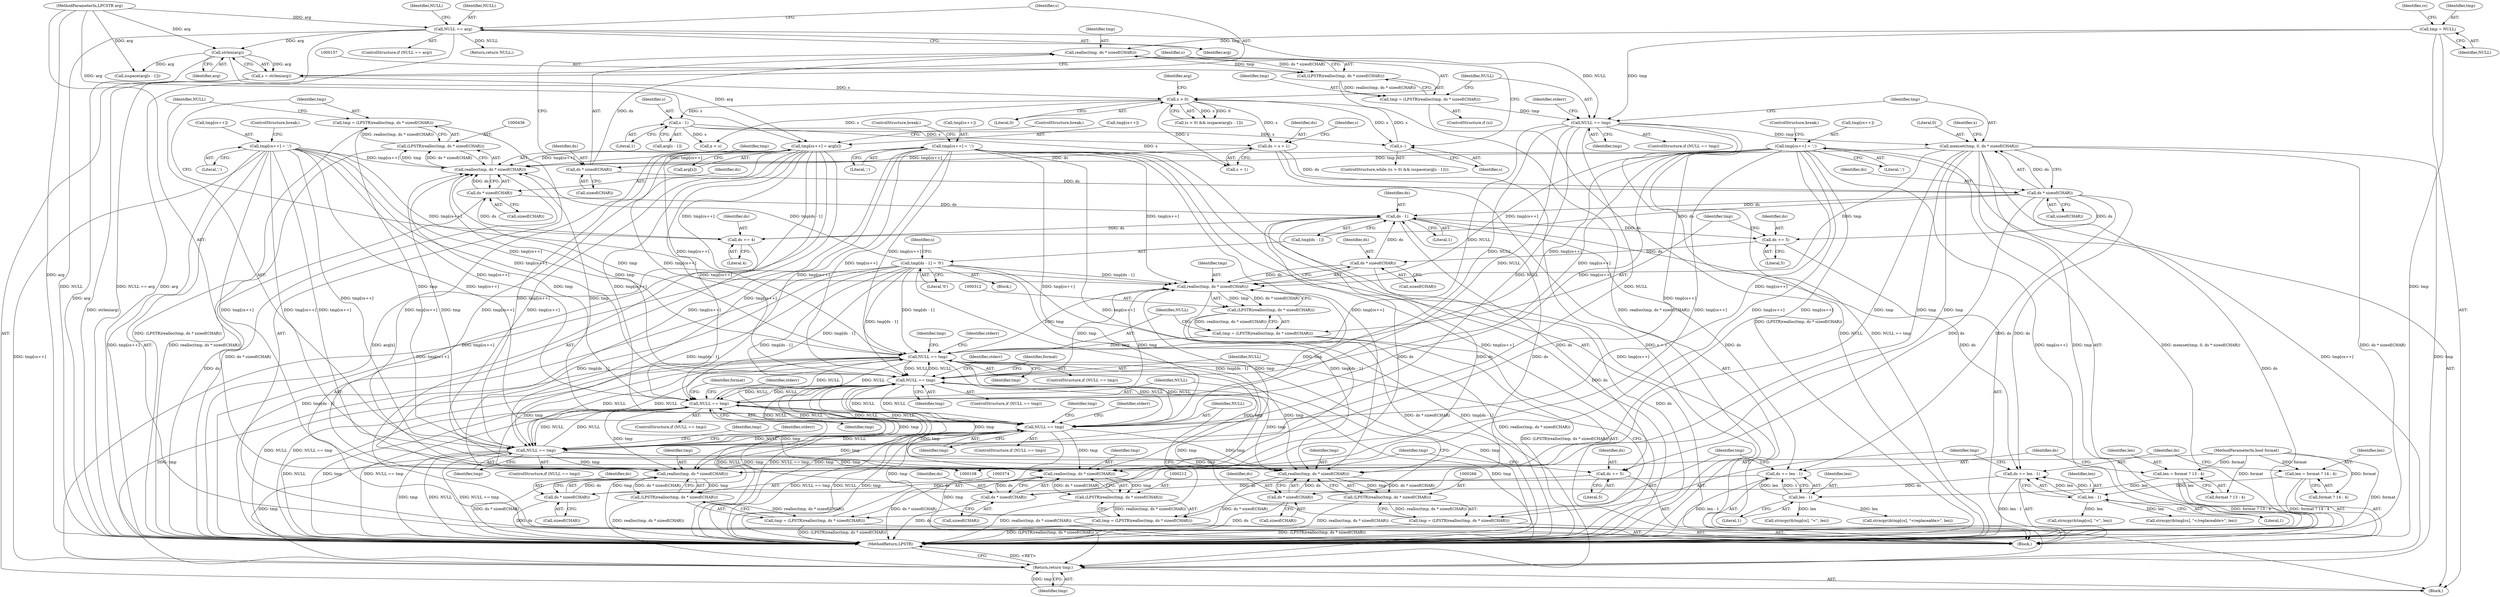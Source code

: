 digraph "1_FreeRDP_fc80ab45621bd966f70594c0b7393ec005a94007@integer" {
"1000433" [label="(Call,tmp = (LPSTR)realloc(tmp, ds * sizeof(CHAR)))"];
"1000435" [label="(Call,(LPSTR)realloc(tmp, ds * sizeof(CHAR)))"];
"1000437" [label="(Call,realloc(tmp, ds * sizeof(CHAR)))"];
"1000360" [label="(Call,tmp[cs++] = ';')"];
"1000422" [label="(Call,tmp[cs++] = ';')"];
"1000274" [label="(Call,NULL == tmp)"];
"1000220" [label="(Call,NULL == tmp)"];
"1000382" [label="(Call,NULL == tmp)"];
"1000165" [label="(Call,NULL == tmp)"];
"1000125" [label="(Call,NULL == arg)"];
"1000109" [label="(MethodParameterIn,LPCSTR arg)"];
"1000113" [label="(Call,tmp = NULL)"];
"1000154" [label="(Call,tmp = (LPSTR)realloc(tmp, ds * sizeof(CHAR)))"];
"1000156" [label="(Call,(LPSTR)realloc(tmp, ds * sizeof(CHAR)))"];
"1000158" [label="(Call,realloc(tmp, ds * sizeof(CHAR)))"];
"1000160" [label="(Call,ds * sizeof(CHAR))"];
"1000147" [label="(Call,ds = s + 1)"];
"1000142" [label="(Call,s - 1)"];
"1000136" [label="(Call,s > 0)"];
"1000145" [label="(Call,s--)"];
"1000130" [label="(Call,s = strlen(arg))"];
"1000132" [label="(Call,strlen(arg))"];
"1000444" [label="(Call,NULL == tmp)"];
"1000320" [label="(Call,NULL == tmp)"];
"1000309" [label="(Call,tmp = (LPSTR)realloc(tmp, ds * sizeof(CHAR)))"];
"1000311" [label="(Call,(LPSTR)realloc(tmp, ds * sizeof(CHAR)))"];
"1000313" [label="(Call,realloc(tmp, ds * sizeof(CHAR)))"];
"1000486" [label="(Call,tmp[cs++] = arg[x])"];
"1000495" [label="(Call,tmp[ds - 1] = '\0')"];
"1000478" [label="(Call,tmp[cs++] = ';')"];
"1000175" [label="(Call,memset(tmp, 0, ds * sizeof(CHAR)))"];
"1000178" [label="(Call,ds * sizeof(CHAR))"];
"1000315" [label="(Call,ds * sizeof(CHAR))"];
"1000306" [label="(Call,ds += 5)"];
"1000498" [label="(Call,ds - 1)"];
"1000215" [label="(Call,ds * sizeof(CHAR))"];
"1000204" [label="(Call,ds += len - 1)"];
"1000206" [label="(Call,len - 1)"];
"1000198" [label="(Call,len = format ? 13 : 4)"];
"1000110" [label="(MethodParameterIn,bool format)"];
"1000377" [label="(Call,ds * sizeof(CHAR))"];
"1000368" [label="(Call,ds += 5)"];
"1000269" [label="(Call,ds * sizeof(CHAR))"];
"1000258" [label="(Call,ds += len - 1)"];
"1000260" [label="(Call,len - 1)"];
"1000252" [label="(Call,len = format ? 14 : 4)"];
"1000439" [label="(Call,ds * sizeof(CHAR))"];
"1000430" [label="(Call,ds += 4)"];
"1000433" [label="(Call,tmp = (LPSTR)realloc(tmp, ds * sizeof(CHAR)))"];
"1000371" [label="(Call,tmp = (LPSTR)realloc(tmp, ds * sizeof(CHAR)))"];
"1000373" [label="(Call,(LPSTR)realloc(tmp, ds * sizeof(CHAR)))"];
"1000375" [label="(Call,realloc(tmp, ds * sizeof(CHAR)))"];
"1000209" [label="(Call,tmp = (LPSTR)realloc(tmp, ds * sizeof(CHAR)))"];
"1000211" [label="(Call,(LPSTR)realloc(tmp, ds * sizeof(CHAR)))"];
"1000213" [label="(Call,realloc(tmp, ds * sizeof(CHAR)))"];
"1000263" [label="(Call,tmp = (LPSTR)realloc(tmp, ds * sizeof(CHAR)))"];
"1000265" [label="(Call,(LPSTR)realloc(tmp, ds * sizeof(CHAR)))"];
"1000267" [label="(Call,realloc(tmp, ds * sizeof(CHAR)))"];
"1000502" [label="(Return,return tmp;)"];
"1000166" [label="(Identifier,NULL)"];
"1000219" [label="(ControlStructure,if (NULL == tmp))"];
"1000321" [label="(Identifier,NULL)"];
"1000484" [label="(ControlStructure,break;)"];
"1000221" [label="(Identifier,NULL)"];
"1000382" [label="(Call,NULL == tmp)"];
"1000162" [label="(Call,sizeof(CHAR))"];
"1000500" [label="(Literal,1)"];
"1000130" [label="(Call,s = strlen(arg))"];
"1000214" [label="(Identifier,tmp)"];
"1000438" [label="(Identifier,tmp)"];
"1000383" [label="(Identifier,NULL)"];
"1000377" [label="(Call,ds * sizeof(CHAR))"];
"1000263" [label="(Call,tmp = (LPSTR)realloc(tmp, ds * sizeof(CHAR)))"];
"1000127" [label="(Identifier,arg)"];
"1000441" [label="(Call,sizeof(CHAR))"];
"1000501" [label="(Literal,'\0')"];
"1000262" [label="(Literal,1)"];
"1000217" [label="(Call,sizeof(CHAR))"];
"1000113" [label="(Call,tmp = NULL)"];
"1000126" [label="(Identifier,NULL)"];
"1000115" [label="(Identifier,NULL)"];
"1000379" [label="(Call,sizeof(CHAR))"];
"1000135" [label="(Call,(s > 0) && isspace(arg[s - 1]))"];
"1000313" [label="(Call,realloc(tmp, ds * sizeof(CHAR)))"];
"1000170" [label="(Identifier,stderr)"];
"1000428" [label="(ControlStructure,break;)"];
"1000118" [label="(Identifier,cs)"];
"1000495" [label="(Call,tmp[ds - 1] = '\0')"];
"1000311" [label="(Call,(LPSTR)realloc(tmp, ds * sizeof(CHAR)))"];
"1000491" [label="(Call,arg[x])"];
"1000209" [label="(Call,tmp = (LPSTR)realloc(tmp, ds * sizeof(CHAR)))"];
"1000165" [label="(Call,NULL == tmp)"];
"1000132" [label="(Call,strlen(arg))"];
"1000252" [label="(Call,len = format ? 14 : 4)"];
"1000167" [label="(Identifier,tmp)"];
"1000178" [label="(Call,ds * sizeof(CHAR))"];
"1000164" [label="(ControlStructure,if (NULL == tmp))"];
"1000180" [label="(Call,sizeof(CHAR))"];
"1000141" [label="(Identifier,arg)"];
"1000307" [label="(Identifier,ds)"];
"1000134" [label="(ControlStructure,while ((s > 0) && isspace(arg[s - 1])))"];
"1000260" [label="(Call,len - 1)"];
"1000456" [label="(Identifier,tmp)"];
"1000370" [label="(Literal,5)"];
"1000191" [label="(Block,)"];
"1000320" [label="(Call,NULL == tmp)"];
"1000308" [label="(Literal,5)"];
"1000268" [label="(Identifier,tmp)"];
"1000315" [label="(Call,ds * sizeof(CHAR))"];
"1000177" [label="(Literal,0)"];
"1000322" [label="(Identifier,tmp)"];
"1000146" [label="(Identifier,s)"];
"1000294" [label="(Call,strncpy(&tmp[cs], \"&lt;\", len))"];
"1000443" [label="(ControlStructure,if (NULL == tmp))"];
"1000161" [label="(Identifier,ds)"];
"1000208" [label="(Literal,1)"];
"1000124" [label="(ControlStructure,if (NULL == arg))"];
"1000259" [label="(Identifier,ds)"];
"1000446" [label="(Identifier,tmp)"];
"1000220" [label="(Call,NULL == tmp)"];
"1000111" [label="(Block,)"];
"1000140" [label="(Call,arg[s - 1])"];
"1000148" [label="(Identifier,ds)"];
"1000261" [label="(Identifier,len)"];
"1000155" [label="(Identifier,tmp)"];
"1000394" [label="(Identifier,tmp)"];
"1000240" [label="(Call,strncpy(&tmp[cs], \"&lt;\", len))"];
"1000504" [label="(MethodReturn,LPSTR)"];
"1000158" [label="(Call,realloc(tmp, ds * sizeof(CHAR)))"];
"1000279" [label="(Identifier,stderr)"];
"1000332" [label="(Identifier,tmp)"];
"1000207" [label="(Identifier,len)"];
"1000361" [label="(Call,tmp[cs++])"];
"1000200" [label="(Call,format ? 13 : 4)"];
"1000264" [label="(Identifier,tmp)"];
"1000114" [label="(Identifier,tmp)"];
"1000184" [label="(Identifier,x)"];
"1000433" [label="(Call,tmp = (LPSTR)realloc(tmp, ds * sizeof(CHAR)))"];
"1000205" [label="(Identifier,ds)"];
"1000143" [label="(Identifier,s)"];
"1000136" [label="(Call,s > 0)"];
"1000431" [label="(Identifier,ds)"];
"1000131" [label="(Identifier,s)"];
"1000186" [label="(Call,x < s)"];
"1000365" [label="(Literal,';')"];
"1000366" [label="(ControlStructure,break;)"];
"1000156" [label="(Call,(LPSTR)realloc(tmp, ds * sizeof(CHAR)))"];
"1000384" [label="(Identifier,tmp)"];
"1000110" [label="(MethodParameterIn,bool format)"];
"1000154" [label="(Call,tmp = (LPSTR)realloc(tmp, ds * sizeof(CHAR)))"];
"1000149" [label="(Call,s + 1)"];
"1000206" [label="(Call,len - 1)"];
"1000210" [label="(Identifier,tmp)"];
"1000142" [label="(Call,s - 1)"];
"1000137" [label="(Identifier,s)"];
"1000309" [label="(Call,tmp = (LPSTR)realloc(tmp, ds * sizeof(CHAR)))"];
"1000190" [label="(Identifier,x)"];
"1000258" [label="(Call,ds += len - 1)"];
"1000369" [label="(Identifier,ds)"];
"1000153" [label="(Identifier,s)"];
"1000444" [label="(Call,NULL == tmp)"];
"1000276" [label="(Identifier,tmp)"];
"1000179" [label="(Identifier,ds)"];
"1000325" [label="(Identifier,stderr)"];
"1000270" [label="(Identifier,ds)"];
"1000271" [label="(Call,sizeof(CHAR))"];
"1000449" [label="(Identifier,stderr)"];
"1000375" [label="(Call,realloc(tmp, ds * sizeof(CHAR)))"];
"1000160" [label="(Call,ds * sizeof(CHAR))"];
"1000196" [label="(Block,)"];
"1000494" [label="(ControlStructure,break;)"];
"1000199" [label="(Identifier,len)"];
"1000273" [label="(ControlStructure,if (NULL == tmp))"];
"1000422" [label="(Call,tmp[cs++] = ';')"];
"1000503" [label="(Identifier,tmp)"];
"1000176" [label="(Identifier,tmp)"];
"1000275" [label="(Identifier,NULL)"];
"1000204" [label="(Call,ds += len - 1)"];
"1000231" [label="(Identifier,format)"];
"1000502" [label="(Return,return tmp;)"];
"1000487" [label="(Call,tmp[cs++])"];
"1000316" [label="(Identifier,ds)"];
"1000215" [label="(Call,ds * sizeof(CHAR))"];
"1000372" [label="(Identifier,tmp)"];
"1000225" [label="(Identifier,stderr)"];
"1000109" [label="(MethodParameterIn,LPCSTR arg)"];
"1000317" [label="(Call,sizeof(CHAR))"];
"1000483" [label="(Literal,';')"];
"1000147" [label="(Call,ds = s + 1)"];
"1000496" [label="(Call,tmp[ds - 1])"];
"1000439" [label="(Call,ds * sizeof(CHAR))"];
"1000129" [label="(Identifier,NULL)"];
"1000145" [label="(Call,s--)"];
"1000222" [label="(Identifier,tmp)"];
"1000360" [label="(Call,tmp[cs++] = ';')"];
"1000368" [label="(Call,ds += 5)"];
"1000306" [label="(Call,ds += 5)"];
"1000440" [label="(Identifier,ds)"];
"1000211" [label="(Call,(LPSTR)realloc(tmp, ds * sizeof(CHAR)))"];
"1000175" [label="(Call,memset(tmp, 0, ds * sizeof(CHAR)))"];
"1000125" [label="(Call,NULL == arg)"];
"1000434" [label="(Identifier,tmp)"];
"1000387" [label="(Identifier,stderr)"];
"1000435" [label="(Call,(LPSTR)realloc(tmp, ds * sizeof(CHAR)))"];
"1000144" [label="(Literal,1)"];
"1000373" [label="(Call,(LPSTR)realloc(tmp, ds * sizeof(CHAR)))"];
"1000381" [label="(ControlStructure,if (NULL == tmp))"];
"1000478" [label="(Call,tmp[cs++] = ';')"];
"1000430" [label="(Call,ds += 4)"];
"1000213" [label="(Call,realloc(tmp, ds * sizeof(CHAR)))"];
"1000285" [label="(Identifier,format)"];
"1000232" [label="(Call,strncpy(&tmp[cs], \"<replaceable>\", len))"];
"1000371" [label="(Call,tmp = (LPSTR)realloc(tmp, ds * sizeof(CHAR)))"];
"1000254" [label="(Call,format ? 14 : 4)"];
"1000267" [label="(Call,realloc(tmp, ds * sizeof(CHAR)))"];
"1000216" [label="(Identifier,ds)"];
"1000437" [label="(Call,realloc(tmp, ds * sizeof(CHAR)))"];
"1000128" [label="(Return,return NULL;)"];
"1000139" [label="(Call,isspace(arg[s - 1]))"];
"1000253" [label="(Identifier,len)"];
"1000432" [label="(Literal,4)"];
"1000486" [label="(Call,tmp[cs++] = arg[x])"];
"1000310" [label="(Identifier,tmp)"];
"1000159" [label="(Identifier,tmp)"];
"1000479" [label="(Call,tmp[cs++])"];
"1000314" [label="(Identifier,tmp)"];
"1000269" [label="(Call,ds * sizeof(CHAR))"];
"1000376" [label="(Identifier,tmp)"];
"1000274" [label="(Call,NULL == tmp)"];
"1000427" [label="(Literal,';')"];
"1000133" [label="(Identifier,arg)"];
"1000498" [label="(Call,ds - 1)"];
"1000499" [label="(Identifier,ds)"];
"1000423" [label="(Call,tmp[cs++])"];
"1000378" [label="(Identifier,ds)"];
"1000152" [label="(ControlStructure,if (s))"];
"1000286" [label="(Call,strncpy(&tmp[cs], \"</replaceable>\", len))"];
"1000198" [label="(Call,len = format ? 13 : 4)"];
"1000265" [label="(Call,(LPSTR)realloc(tmp, ds * sizeof(CHAR)))"];
"1000138" [label="(Literal,0)"];
"1000445" [label="(Identifier,NULL)"];
"1000319" [label="(ControlStructure,if (NULL == tmp))"];
"1000433" -> "1000196"  [label="AST: "];
"1000433" -> "1000435"  [label="CFG: "];
"1000434" -> "1000433"  [label="AST: "];
"1000435" -> "1000433"  [label="AST: "];
"1000445" -> "1000433"  [label="CFG: "];
"1000433" -> "1000504"  [label="DDG: (LPSTR)realloc(tmp, ds * sizeof(CHAR))"];
"1000435" -> "1000433"  [label="DDG: realloc(tmp, ds * sizeof(CHAR))"];
"1000433" -> "1000444"  [label="DDG: tmp"];
"1000435" -> "1000437"  [label="CFG: "];
"1000436" -> "1000435"  [label="AST: "];
"1000437" -> "1000435"  [label="AST: "];
"1000435" -> "1000504"  [label="DDG: realloc(tmp, ds * sizeof(CHAR))"];
"1000437" -> "1000435"  [label="DDG: tmp"];
"1000437" -> "1000435"  [label="DDG: ds * sizeof(CHAR)"];
"1000437" -> "1000439"  [label="CFG: "];
"1000438" -> "1000437"  [label="AST: "];
"1000439" -> "1000437"  [label="AST: "];
"1000437" -> "1000504"  [label="DDG: ds * sizeof(CHAR)"];
"1000360" -> "1000437"  [label="DDG: tmp[cs++]"];
"1000422" -> "1000437"  [label="DDG: tmp[cs++]"];
"1000274" -> "1000437"  [label="DDG: tmp"];
"1000320" -> "1000437"  [label="DDG: tmp"];
"1000486" -> "1000437"  [label="DDG: tmp[cs++]"];
"1000495" -> "1000437"  [label="DDG: tmp[ds - 1]"];
"1000382" -> "1000437"  [label="DDG: tmp"];
"1000444" -> "1000437"  [label="DDG: tmp"];
"1000478" -> "1000437"  [label="DDG: tmp[cs++]"];
"1000220" -> "1000437"  [label="DDG: tmp"];
"1000175" -> "1000437"  [label="DDG: tmp"];
"1000439" -> "1000437"  [label="DDG: ds"];
"1000360" -> "1000196"  [label="AST: "];
"1000360" -> "1000365"  [label="CFG: "];
"1000361" -> "1000360"  [label="AST: "];
"1000365" -> "1000360"  [label="AST: "];
"1000366" -> "1000360"  [label="CFG: "];
"1000360" -> "1000504"  [label="DDG: tmp[cs++]"];
"1000360" -> "1000213"  [label="DDG: tmp[cs++]"];
"1000360" -> "1000220"  [label="DDG: tmp[cs++]"];
"1000360" -> "1000267"  [label="DDG: tmp[cs++]"];
"1000360" -> "1000274"  [label="DDG: tmp[cs++]"];
"1000360" -> "1000313"  [label="DDG: tmp[cs++]"];
"1000360" -> "1000320"  [label="DDG: tmp[cs++]"];
"1000360" -> "1000375"  [label="DDG: tmp[cs++]"];
"1000360" -> "1000382"  [label="DDG: tmp[cs++]"];
"1000360" -> "1000444"  [label="DDG: tmp[cs++]"];
"1000360" -> "1000502"  [label="DDG: tmp[cs++]"];
"1000422" -> "1000196"  [label="AST: "];
"1000422" -> "1000427"  [label="CFG: "];
"1000423" -> "1000422"  [label="AST: "];
"1000427" -> "1000422"  [label="AST: "];
"1000428" -> "1000422"  [label="CFG: "];
"1000422" -> "1000504"  [label="DDG: tmp[cs++]"];
"1000422" -> "1000213"  [label="DDG: tmp[cs++]"];
"1000422" -> "1000220"  [label="DDG: tmp[cs++]"];
"1000422" -> "1000267"  [label="DDG: tmp[cs++]"];
"1000422" -> "1000274"  [label="DDG: tmp[cs++]"];
"1000422" -> "1000313"  [label="DDG: tmp[cs++]"];
"1000422" -> "1000320"  [label="DDG: tmp[cs++]"];
"1000422" -> "1000375"  [label="DDG: tmp[cs++]"];
"1000422" -> "1000382"  [label="DDG: tmp[cs++]"];
"1000422" -> "1000444"  [label="DDG: tmp[cs++]"];
"1000422" -> "1000502"  [label="DDG: tmp[cs++]"];
"1000274" -> "1000273"  [label="AST: "];
"1000274" -> "1000276"  [label="CFG: "];
"1000275" -> "1000274"  [label="AST: "];
"1000276" -> "1000274"  [label="AST: "];
"1000279" -> "1000274"  [label="CFG: "];
"1000285" -> "1000274"  [label="CFG: "];
"1000274" -> "1000504"  [label="DDG: NULL"];
"1000274" -> "1000504"  [label="DDG: NULL == tmp"];
"1000274" -> "1000504"  [label="DDG: tmp"];
"1000274" -> "1000213"  [label="DDG: tmp"];
"1000274" -> "1000220"  [label="DDG: NULL"];
"1000274" -> "1000267"  [label="DDG: tmp"];
"1000220" -> "1000274"  [label="DDG: NULL"];
"1000382" -> "1000274"  [label="DDG: NULL"];
"1000165" -> "1000274"  [label="DDG: NULL"];
"1000444" -> "1000274"  [label="DDG: NULL"];
"1000320" -> "1000274"  [label="DDG: NULL"];
"1000495" -> "1000274"  [label="DDG: tmp[ds - 1]"];
"1000486" -> "1000274"  [label="DDG: tmp[cs++]"];
"1000478" -> "1000274"  [label="DDG: tmp[cs++]"];
"1000263" -> "1000274"  [label="DDG: tmp"];
"1000274" -> "1000313"  [label="DDG: tmp"];
"1000274" -> "1000320"  [label="DDG: NULL"];
"1000274" -> "1000375"  [label="DDG: tmp"];
"1000274" -> "1000382"  [label="DDG: NULL"];
"1000274" -> "1000444"  [label="DDG: NULL"];
"1000274" -> "1000502"  [label="DDG: tmp"];
"1000220" -> "1000219"  [label="AST: "];
"1000220" -> "1000222"  [label="CFG: "];
"1000221" -> "1000220"  [label="AST: "];
"1000222" -> "1000220"  [label="AST: "];
"1000225" -> "1000220"  [label="CFG: "];
"1000231" -> "1000220"  [label="CFG: "];
"1000220" -> "1000504"  [label="DDG: NULL"];
"1000220" -> "1000504"  [label="DDG: tmp"];
"1000220" -> "1000504"  [label="DDG: NULL == tmp"];
"1000220" -> "1000213"  [label="DDG: tmp"];
"1000382" -> "1000220"  [label="DDG: NULL"];
"1000165" -> "1000220"  [label="DDG: NULL"];
"1000444" -> "1000220"  [label="DDG: NULL"];
"1000320" -> "1000220"  [label="DDG: NULL"];
"1000209" -> "1000220"  [label="DDG: tmp"];
"1000495" -> "1000220"  [label="DDG: tmp[ds - 1]"];
"1000478" -> "1000220"  [label="DDG: tmp[cs++]"];
"1000486" -> "1000220"  [label="DDG: tmp[cs++]"];
"1000220" -> "1000267"  [label="DDG: tmp"];
"1000220" -> "1000313"  [label="DDG: tmp"];
"1000220" -> "1000320"  [label="DDG: NULL"];
"1000220" -> "1000375"  [label="DDG: tmp"];
"1000220" -> "1000382"  [label="DDG: NULL"];
"1000220" -> "1000444"  [label="DDG: NULL"];
"1000220" -> "1000502"  [label="DDG: tmp"];
"1000382" -> "1000381"  [label="AST: "];
"1000382" -> "1000384"  [label="CFG: "];
"1000383" -> "1000382"  [label="AST: "];
"1000384" -> "1000382"  [label="AST: "];
"1000387" -> "1000382"  [label="CFG: "];
"1000394" -> "1000382"  [label="CFG: "];
"1000382" -> "1000504"  [label="DDG: NULL"];
"1000382" -> "1000504"  [label="DDG: tmp"];
"1000382" -> "1000504"  [label="DDG: NULL == tmp"];
"1000382" -> "1000213"  [label="DDG: tmp"];
"1000382" -> "1000267"  [label="DDG: tmp"];
"1000382" -> "1000313"  [label="DDG: tmp"];
"1000382" -> "1000320"  [label="DDG: NULL"];
"1000382" -> "1000375"  [label="DDG: tmp"];
"1000165" -> "1000382"  [label="DDG: NULL"];
"1000444" -> "1000382"  [label="DDG: NULL"];
"1000320" -> "1000382"  [label="DDG: NULL"];
"1000495" -> "1000382"  [label="DDG: tmp[ds - 1]"];
"1000478" -> "1000382"  [label="DDG: tmp[cs++]"];
"1000371" -> "1000382"  [label="DDG: tmp"];
"1000486" -> "1000382"  [label="DDG: tmp[cs++]"];
"1000382" -> "1000444"  [label="DDG: NULL"];
"1000382" -> "1000502"  [label="DDG: tmp"];
"1000165" -> "1000164"  [label="AST: "];
"1000165" -> "1000167"  [label="CFG: "];
"1000166" -> "1000165"  [label="AST: "];
"1000167" -> "1000165"  [label="AST: "];
"1000170" -> "1000165"  [label="CFG: "];
"1000176" -> "1000165"  [label="CFG: "];
"1000165" -> "1000504"  [label="DDG: NULL"];
"1000165" -> "1000504"  [label="DDG: NULL == tmp"];
"1000125" -> "1000165"  [label="DDG: NULL"];
"1000113" -> "1000165"  [label="DDG: tmp"];
"1000154" -> "1000165"  [label="DDG: tmp"];
"1000165" -> "1000175"  [label="DDG: tmp"];
"1000165" -> "1000320"  [label="DDG: NULL"];
"1000165" -> "1000444"  [label="DDG: NULL"];
"1000125" -> "1000124"  [label="AST: "];
"1000125" -> "1000127"  [label="CFG: "];
"1000126" -> "1000125"  [label="AST: "];
"1000127" -> "1000125"  [label="AST: "];
"1000129" -> "1000125"  [label="CFG: "];
"1000131" -> "1000125"  [label="CFG: "];
"1000125" -> "1000504"  [label="DDG: NULL"];
"1000125" -> "1000504"  [label="DDG: NULL == arg"];
"1000125" -> "1000504"  [label="DDG: arg"];
"1000109" -> "1000125"  [label="DDG: arg"];
"1000125" -> "1000128"  [label="DDG: NULL"];
"1000125" -> "1000132"  [label="DDG: arg"];
"1000109" -> "1000108"  [label="AST: "];
"1000109" -> "1000504"  [label="DDG: arg"];
"1000109" -> "1000132"  [label="DDG: arg"];
"1000109" -> "1000139"  [label="DDG: arg"];
"1000109" -> "1000486"  [label="DDG: arg"];
"1000113" -> "1000111"  [label="AST: "];
"1000113" -> "1000115"  [label="CFG: "];
"1000114" -> "1000113"  [label="AST: "];
"1000115" -> "1000113"  [label="AST: "];
"1000118" -> "1000113"  [label="CFG: "];
"1000113" -> "1000504"  [label="DDG: tmp"];
"1000113" -> "1000158"  [label="DDG: tmp"];
"1000154" -> "1000152"  [label="AST: "];
"1000154" -> "1000156"  [label="CFG: "];
"1000155" -> "1000154"  [label="AST: "];
"1000156" -> "1000154"  [label="AST: "];
"1000166" -> "1000154"  [label="CFG: "];
"1000154" -> "1000504"  [label="DDG: (LPSTR)realloc(tmp, ds * sizeof(CHAR))"];
"1000156" -> "1000154"  [label="DDG: realloc(tmp, ds * sizeof(CHAR))"];
"1000156" -> "1000158"  [label="CFG: "];
"1000157" -> "1000156"  [label="AST: "];
"1000158" -> "1000156"  [label="AST: "];
"1000156" -> "1000504"  [label="DDG: realloc(tmp, ds * sizeof(CHAR))"];
"1000158" -> "1000156"  [label="DDG: tmp"];
"1000158" -> "1000156"  [label="DDG: ds * sizeof(CHAR)"];
"1000158" -> "1000160"  [label="CFG: "];
"1000159" -> "1000158"  [label="AST: "];
"1000160" -> "1000158"  [label="AST: "];
"1000160" -> "1000158"  [label="DDG: ds"];
"1000160" -> "1000162"  [label="CFG: "];
"1000161" -> "1000160"  [label="AST: "];
"1000162" -> "1000160"  [label="AST: "];
"1000147" -> "1000160"  [label="DDG: ds"];
"1000160" -> "1000178"  [label="DDG: ds"];
"1000147" -> "1000111"  [label="AST: "];
"1000147" -> "1000149"  [label="CFG: "];
"1000148" -> "1000147"  [label="AST: "];
"1000149" -> "1000147"  [label="AST: "];
"1000153" -> "1000147"  [label="CFG: "];
"1000147" -> "1000504"  [label="DDG: s + 1"];
"1000142" -> "1000147"  [label="DDG: s"];
"1000136" -> "1000147"  [label="DDG: s"];
"1000147" -> "1000178"  [label="DDG: ds"];
"1000142" -> "1000140"  [label="AST: "];
"1000142" -> "1000144"  [label="CFG: "];
"1000143" -> "1000142"  [label="AST: "];
"1000144" -> "1000142"  [label="AST: "];
"1000140" -> "1000142"  [label="CFG: "];
"1000136" -> "1000142"  [label="DDG: s"];
"1000142" -> "1000145"  [label="DDG: s"];
"1000142" -> "1000149"  [label="DDG: s"];
"1000142" -> "1000186"  [label="DDG: s"];
"1000136" -> "1000135"  [label="AST: "];
"1000136" -> "1000138"  [label="CFG: "];
"1000137" -> "1000136"  [label="AST: "];
"1000138" -> "1000136"  [label="AST: "];
"1000141" -> "1000136"  [label="CFG: "];
"1000135" -> "1000136"  [label="CFG: "];
"1000136" -> "1000135"  [label="DDG: s"];
"1000136" -> "1000135"  [label="DDG: 0"];
"1000145" -> "1000136"  [label="DDG: s"];
"1000130" -> "1000136"  [label="DDG: s"];
"1000136" -> "1000145"  [label="DDG: s"];
"1000136" -> "1000149"  [label="DDG: s"];
"1000136" -> "1000186"  [label="DDG: s"];
"1000145" -> "1000134"  [label="AST: "];
"1000145" -> "1000146"  [label="CFG: "];
"1000146" -> "1000145"  [label="AST: "];
"1000137" -> "1000145"  [label="CFG: "];
"1000130" -> "1000111"  [label="AST: "];
"1000130" -> "1000132"  [label="CFG: "];
"1000131" -> "1000130"  [label="AST: "];
"1000132" -> "1000130"  [label="AST: "];
"1000137" -> "1000130"  [label="CFG: "];
"1000130" -> "1000504"  [label="DDG: strlen(arg)"];
"1000132" -> "1000130"  [label="DDG: arg"];
"1000132" -> "1000133"  [label="CFG: "];
"1000133" -> "1000132"  [label="AST: "];
"1000132" -> "1000504"  [label="DDG: arg"];
"1000132" -> "1000139"  [label="DDG: arg"];
"1000132" -> "1000486"  [label="DDG: arg"];
"1000444" -> "1000443"  [label="AST: "];
"1000444" -> "1000446"  [label="CFG: "];
"1000445" -> "1000444"  [label="AST: "];
"1000446" -> "1000444"  [label="AST: "];
"1000449" -> "1000444"  [label="CFG: "];
"1000456" -> "1000444"  [label="CFG: "];
"1000444" -> "1000504"  [label="DDG: tmp"];
"1000444" -> "1000504"  [label="DDG: NULL"];
"1000444" -> "1000504"  [label="DDG: NULL == tmp"];
"1000444" -> "1000213"  [label="DDG: tmp"];
"1000444" -> "1000267"  [label="DDG: tmp"];
"1000444" -> "1000313"  [label="DDG: tmp"];
"1000444" -> "1000320"  [label="DDG: NULL"];
"1000444" -> "1000375"  [label="DDG: tmp"];
"1000320" -> "1000444"  [label="DDG: NULL"];
"1000495" -> "1000444"  [label="DDG: tmp[ds - 1]"];
"1000478" -> "1000444"  [label="DDG: tmp[cs++]"];
"1000486" -> "1000444"  [label="DDG: tmp[cs++]"];
"1000444" -> "1000502"  [label="DDG: tmp"];
"1000320" -> "1000319"  [label="AST: "];
"1000320" -> "1000322"  [label="CFG: "];
"1000321" -> "1000320"  [label="AST: "];
"1000322" -> "1000320"  [label="AST: "];
"1000325" -> "1000320"  [label="CFG: "];
"1000332" -> "1000320"  [label="CFG: "];
"1000320" -> "1000504"  [label="DDG: tmp"];
"1000320" -> "1000504"  [label="DDG: NULL"];
"1000320" -> "1000504"  [label="DDG: NULL == tmp"];
"1000320" -> "1000213"  [label="DDG: tmp"];
"1000320" -> "1000267"  [label="DDG: tmp"];
"1000320" -> "1000313"  [label="DDG: tmp"];
"1000309" -> "1000320"  [label="DDG: tmp"];
"1000495" -> "1000320"  [label="DDG: tmp[ds - 1]"];
"1000478" -> "1000320"  [label="DDG: tmp[cs++]"];
"1000486" -> "1000320"  [label="DDG: tmp[cs++]"];
"1000320" -> "1000375"  [label="DDG: tmp"];
"1000320" -> "1000502"  [label="DDG: tmp"];
"1000309" -> "1000196"  [label="AST: "];
"1000309" -> "1000311"  [label="CFG: "];
"1000310" -> "1000309"  [label="AST: "];
"1000311" -> "1000309"  [label="AST: "];
"1000321" -> "1000309"  [label="CFG: "];
"1000309" -> "1000504"  [label="DDG: (LPSTR)realloc(tmp, ds * sizeof(CHAR))"];
"1000311" -> "1000309"  [label="DDG: realloc(tmp, ds * sizeof(CHAR))"];
"1000311" -> "1000313"  [label="CFG: "];
"1000312" -> "1000311"  [label="AST: "];
"1000313" -> "1000311"  [label="AST: "];
"1000311" -> "1000504"  [label="DDG: realloc(tmp, ds * sizeof(CHAR))"];
"1000313" -> "1000311"  [label="DDG: tmp"];
"1000313" -> "1000311"  [label="DDG: ds * sizeof(CHAR)"];
"1000313" -> "1000315"  [label="CFG: "];
"1000314" -> "1000313"  [label="AST: "];
"1000315" -> "1000313"  [label="AST: "];
"1000313" -> "1000504"  [label="DDG: ds * sizeof(CHAR)"];
"1000486" -> "1000313"  [label="DDG: tmp[cs++]"];
"1000495" -> "1000313"  [label="DDG: tmp[ds - 1]"];
"1000478" -> "1000313"  [label="DDG: tmp[cs++]"];
"1000175" -> "1000313"  [label="DDG: tmp"];
"1000315" -> "1000313"  [label="DDG: ds"];
"1000486" -> "1000196"  [label="AST: "];
"1000486" -> "1000491"  [label="CFG: "];
"1000487" -> "1000486"  [label="AST: "];
"1000491" -> "1000486"  [label="AST: "];
"1000494" -> "1000486"  [label="CFG: "];
"1000486" -> "1000504"  [label="DDG: arg[x]"];
"1000486" -> "1000504"  [label="DDG: tmp[cs++]"];
"1000486" -> "1000213"  [label="DDG: tmp[cs++]"];
"1000486" -> "1000267"  [label="DDG: tmp[cs++]"];
"1000486" -> "1000375"  [label="DDG: tmp[cs++]"];
"1000486" -> "1000502"  [label="DDG: tmp[cs++]"];
"1000495" -> "1000191"  [label="AST: "];
"1000495" -> "1000501"  [label="CFG: "];
"1000496" -> "1000495"  [label="AST: "];
"1000501" -> "1000495"  [label="AST: "];
"1000190" -> "1000495"  [label="CFG: "];
"1000495" -> "1000504"  [label="DDG: tmp[ds - 1]"];
"1000495" -> "1000213"  [label="DDG: tmp[ds - 1]"];
"1000495" -> "1000267"  [label="DDG: tmp[ds - 1]"];
"1000495" -> "1000375"  [label="DDG: tmp[ds - 1]"];
"1000495" -> "1000502"  [label="DDG: tmp[ds - 1]"];
"1000478" -> "1000196"  [label="AST: "];
"1000478" -> "1000483"  [label="CFG: "];
"1000479" -> "1000478"  [label="AST: "];
"1000483" -> "1000478"  [label="AST: "];
"1000484" -> "1000478"  [label="CFG: "];
"1000478" -> "1000504"  [label="DDG: tmp[cs++]"];
"1000478" -> "1000213"  [label="DDG: tmp[cs++]"];
"1000478" -> "1000267"  [label="DDG: tmp[cs++]"];
"1000478" -> "1000375"  [label="DDG: tmp[cs++]"];
"1000478" -> "1000502"  [label="DDG: tmp[cs++]"];
"1000175" -> "1000111"  [label="AST: "];
"1000175" -> "1000178"  [label="CFG: "];
"1000176" -> "1000175"  [label="AST: "];
"1000177" -> "1000175"  [label="AST: "];
"1000178" -> "1000175"  [label="AST: "];
"1000184" -> "1000175"  [label="CFG: "];
"1000175" -> "1000504"  [label="DDG: ds * sizeof(CHAR)"];
"1000175" -> "1000504"  [label="DDG: tmp"];
"1000175" -> "1000504"  [label="DDG: memset(tmp, 0, ds * sizeof(CHAR))"];
"1000178" -> "1000175"  [label="DDG: ds"];
"1000175" -> "1000213"  [label="DDG: tmp"];
"1000175" -> "1000267"  [label="DDG: tmp"];
"1000175" -> "1000375"  [label="DDG: tmp"];
"1000175" -> "1000502"  [label="DDG: tmp"];
"1000178" -> "1000180"  [label="CFG: "];
"1000179" -> "1000178"  [label="AST: "];
"1000180" -> "1000178"  [label="AST: "];
"1000178" -> "1000504"  [label="DDG: ds"];
"1000178" -> "1000204"  [label="DDG: ds"];
"1000178" -> "1000258"  [label="DDG: ds"];
"1000178" -> "1000306"  [label="DDG: ds"];
"1000178" -> "1000368"  [label="DDG: ds"];
"1000178" -> "1000430"  [label="DDG: ds"];
"1000178" -> "1000498"  [label="DDG: ds"];
"1000315" -> "1000317"  [label="CFG: "];
"1000316" -> "1000315"  [label="AST: "];
"1000317" -> "1000315"  [label="AST: "];
"1000315" -> "1000504"  [label="DDG: ds"];
"1000306" -> "1000315"  [label="DDG: ds"];
"1000315" -> "1000498"  [label="DDG: ds"];
"1000306" -> "1000196"  [label="AST: "];
"1000306" -> "1000308"  [label="CFG: "];
"1000307" -> "1000306"  [label="AST: "];
"1000308" -> "1000306"  [label="AST: "];
"1000310" -> "1000306"  [label="CFG: "];
"1000498" -> "1000306"  [label="DDG: ds"];
"1000498" -> "1000496"  [label="AST: "];
"1000498" -> "1000500"  [label="CFG: "];
"1000499" -> "1000498"  [label="AST: "];
"1000500" -> "1000498"  [label="AST: "];
"1000496" -> "1000498"  [label="CFG: "];
"1000498" -> "1000504"  [label="DDG: ds"];
"1000498" -> "1000204"  [label="DDG: ds"];
"1000498" -> "1000258"  [label="DDG: ds"];
"1000498" -> "1000368"  [label="DDG: ds"];
"1000498" -> "1000430"  [label="DDG: ds"];
"1000215" -> "1000498"  [label="DDG: ds"];
"1000377" -> "1000498"  [label="DDG: ds"];
"1000269" -> "1000498"  [label="DDG: ds"];
"1000439" -> "1000498"  [label="DDG: ds"];
"1000215" -> "1000213"  [label="AST: "];
"1000215" -> "1000217"  [label="CFG: "];
"1000216" -> "1000215"  [label="AST: "];
"1000217" -> "1000215"  [label="AST: "];
"1000213" -> "1000215"  [label="CFG: "];
"1000215" -> "1000504"  [label="DDG: ds"];
"1000215" -> "1000213"  [label="DDG: ds"];
"1000204" -> "1000215"  [label="DDG: ds"];
"1000204" -> "1000196"  [label="AST: "];
"1000204" -> "1000206"  [label="CFG: "];
"1000205" -> "1000204"  [label="AST: "];
"1000206" -> "1000204"  [label="AST: "];
"1000210" -> "1000204"  [label="CFG: "];
"1000204" -> "1000504"  [label="DDG: len - 1"];
"1000206" -> "1000204"  [label="DDG: len"];
"1000206" -> "1000204"  [label="DDG: 1"];
"1000206" -> "1000208"  [label="CFG: "];
"1000207" -> "1000206"  [label="AST: "];
"1000208" -> "1000206"  [label="AST: "];
"1000198" -> "1000206"  [label="DDG: len"];
"1000206" -> "1000232"  [label="DDG: len"];
"1000206" -> "1000240"  [label="DDG: len"];
"1000198" -> "1000196"  [label="AST: "];
"1000198" -> "1000200"  [label="CFG: "];
"1000199" -> "1000198"  [label="AST: "];
"1000200" -> "1000198"  [label="AST: "];
"1000205" -> "1000198"  [label="CFG: "];
"1000198" -> "1000504"  [label="DDG: format ? 13 : 4"];
"1000110" -> "1000198"  [label="DDG: format"];
"1000110" -> "1000108"  [label="AST: "];
"1000110" -> "1000504"  [label="DDG: format"];
"1000110" -> "1000200"  [label="DDG: format"];
"1000110" -> "1000252"  [label="DDG: format"];
"1000110" -> "1000254"  [label="DDG: format"];
"1000377" -> "1000375"  [label="AST: "];
"1000377" -> "1000379"  [label="CFG: "];
"1000378" -> "1000377"  [label="AST: "];
"1000379" -> "1000377"  [label="AST: "];
"1000375" -> "1000377"  [label="CFG: "];
"1000377" -> "1000504"  [label="DDG: ds"];
"1000377" -> "1000375"  [label="DDG: ds"];
"1000368" -> "1000377"  [label="DDG: ds"];
"1000368" -> "1000196"  [label="AST: "];
"1000368" -> "1000370"  [label="CFG: "];
"1000369" -> "1000368"  [label="AST: "];
"1000370" -> "1000368"  [label="AST: "];
"1000372" -> "1000368"  [label="CFG: "];
"1000269" -> "1000267"  [label="AST: "];
"1000269" -> "1000271"  [label="CFG: "];
"1000270" -> "1000269"  [label="AST: "];
"1000271" -> "1000269"  [label="AST: "];
"1000267" -> "1000269"  [label="CFG: "];
"1000269" -> "1000504"  [label="DDG: ds"];
"1000269" -> "1000267"  [label="DDG: ds"];
"1000258" -> "1000269"  [label="DDG: ds"];
"1000258" -> "1000196"  [label="AST: "];
"1000258" -> "1000260"  [label="CFG: "];
"1000259" -> "1000258"  [label="AST: "];
"1000260" -> "1000258"  [label="AST: "];
"1000264" -> "1000258"  [label="CFG: "];
"1000258" -> "1000504"  [label="DDG: len - 1"];
"1000260" -> "1000258"  [label="DDG: len"];
"1000260" -> "1000258"  [label="DDG: 1"];
"1000260" -> "1000262"  [label="CFG: "];
"1000261" -> "1000260"  [label="AST: "];
"1000262" -> "1000260"  [label="AST: "];
"1000252" -> "1000260"  [label="DDG: len"];
"1000260" -> "1000286"  [label="DDG: len"];
"1000260" -> "1000294"  [label="DDG: len"];
"1000252" -> "1000196"  [label="AST: "];
"1000252" -> "1000254"  [label="CFG: "];
"1000253" -> "1000252"  [label="AST: "];
"1000254" -> "1000252"  [label="AST: "];
"1000259" -> "1000252"  [label="CFG: "];
"1000252" -> "1000504"  [label="DDG: format ? 14 : 4"];
"1000439" -> "1000441"  [label="CFG: "];
"1000440" -> "1000439"  [label="AST: "];
"1000441" -> "1000439"  [label="AST: "];
"1000439" -> "1000504"  [label="DDG: ds"];
"1000430" -> "1000439"  [label="DDG: ds"];
"1000430" -> "1000196"  [label="AST: "];
"1000430" -> "1000432"  [label="CFG: "];
"1000431" -> "1000430"  [label="AST: "];
"1000432" -> "1000430"  [label="AST: "];
"1000434" -> "1000430"  [label="CFG: "];
"1000371" -> "1000196"  [label="AST: "];
"1000371" -> "1000373"  [label="CFG: "];
"1000372" -> "1000371"  [label="AST: "];
"1000373" -> "1000371"  [label="AST: "];
"1000383" -> "1000371"  [label="CFG: "];
"1000371" -> "1000504"  [label="DDG: (LPSTR)realloc(tmp, ds * sizeof(CHAR))"];
"1000373" -> "1000371"  [label="DDG: realloc(tmp, ds * sizeof(CHAR))"];
"1000373" -> "1000375"  [label="CFG: "];
"1000374" -> "1000373"  [label="AST: "];
"1000375" -> "1000373"  [label="AST: "];
"1000373" -> "1000504"  [label="DDG: realloc(tmp, ds * sizeof(CHAR))"];
"1000375" -> "1000373"  [label="DDG: tmp"];
"1000375" -> "1000373"  [label="DDG: ds * sizeof(CHAR)"];
"1000376" -> "1000375"  [label="AST: "];
"1000375" -> "1000504"  [label="DDG: ds * sizeof(CHAR)"];
"1000209" -> "1000196"  [label="AST: "];
"1000209" -> "1000211"  [label="CFG: "];
"1000210" -> "1000209"  [label="AST: "];
"1000211" -> "1000209"  [label="AST: "];
"1000221" -> "1000209"  [label="CFG: "];
"1000209" -> "1000504"  [label="DDG: (LPSTR)realloc(tmp, ds * sizeof(CHAR))"];
"1000211" -> "1000209"  [label="DDG: realloc(tmp, ds * sizeof(CHAR))"];
"1000211" -> "1000213"  [label="CFG: "];
"1000212" -> "1000211"  [label="AST: "];
"1000213" -> "1000211"  [label="AST: "];
"1000211" -> "1000504"  [label="DDG: realloc(tmp, ds * sizeof(CHAR))"];
"1000213" -> "1000211"  [label="DDG: tmp"];
"1000213" -> "1000211"  [label="DDG: ds * sizeof(CHAR)"];
"1000214" -> "1000213"  [label="AST: "];
"1000213" -> "1000504"  [label="DDG: ds * sizeof(CHAR)"];
"1000263" -> "1000196"  [label="AST: "];
"1000263" -> "1000265"  [label="CFG: "];
"1000264" -> "1000263"  [label="AST: "];
"1000265" -> "1000263"  [label="AST: "];
"1000275" -> "1000263"  [label="CFG: "];
"1000263" -> "1000504"  [label="DDG: (LPSTR)realloc(tmp, ds * sizeof(CHAR))"];
"1000265" -> "1000263"  [label="DDG: realloc(tmp, ds * sizeof(CHAR))"];
"1000265" -> "1000267"  [label="CFG: "];
"1000266" -> "1000265"  [label="AST: "];
"1000267" -> "1000265"  [label="AST: "];
"1000265" -> "1000504"  [label="DDG: realloc(tmp, ds * sizeof(CHAR))"];
"1000267" -> "1000265"  [label="DDG: tmp"];
"1000267" -> "1000265"  [label="DDG: ds * sizeof(CHAR)"];
"1000268" -> "1000267"  [label="AST: "];
"1000267" -> "1000504"  [label="DDG: ds * sizeof(CHAR)"];
"1000502" -> "1000111"  [label="AST: "];
"1000502" -> "1000503"  [label="CFG: "];
"1000503" -> "1000502"  [label="AST: "];
"1000504" -> "1000502"  [label="CFG: "];
"1000502" -> "1000504"  [label="DDG: <RET>"];
"1000503" -> "1000502"  [label="DDG: tmp"];
}
